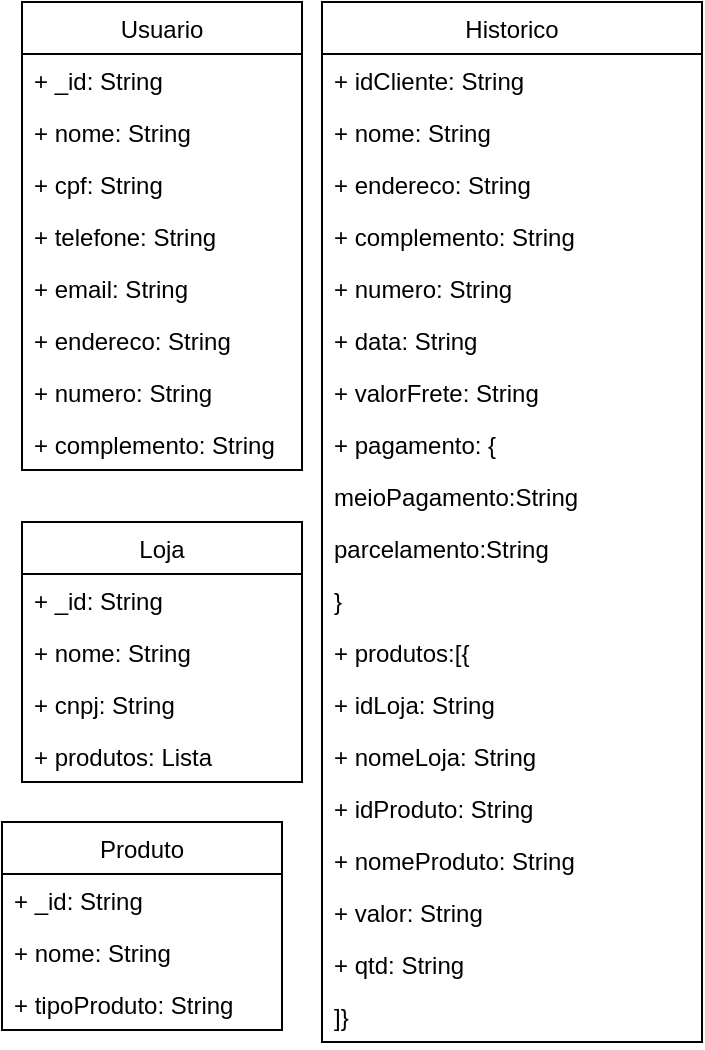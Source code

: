 <mxfile version="14.6.13" type="device"><diagram id="2HEbtvM_2_X5UEFv_k3p" name="Page-1"><mxGraphModel dx="1327" dy="568" grid="1" gridSize="10" guides="1" tooltips="1" connect="1" arrows="1" fold="1" page="1" pageScale="1" pageWidth="850" pageHeight="1100" math="0" shadow="0"><root><mxCell id="0"/><mxCell id="1" parent="0"/><mxCell id="QMdBcedg8YGFYUUpLHxF-1" value="Historico" style="swimlane;fontStyle=0;childLayout=stackLayout;horizontal=1;startSize=26;fillColor=none;horizontalStack=0;resizeParent=1;resizeParentMax=0;resizeLast=0;collapsible=1;marginBottom=0;" vertex="1" parent="1"><mxGeometry x="90" y="30" width="190" height="520" as="geometry"/></mxCell><mxCell id="QMdBcedg8YGFYUUpLHxF-18" value="+ idCliente: String" style="text;strokeColor=none;fillColor=none;align=left;verticalAlign=top;spacingLeft=4;spacingRight=4;overflow=hidden;rotatable=0;points=[[0,0.5],[1,0.5]];portConstraint=eastwest;" vertex="1" parent="QMdBcedg8YGFYUUpLHxF-1"><mxGeometry y="26" width="190" height="26" as="geometry"/></mxCell><mxCell id="QMdBcedg8YGFYUUpLHxF-2" value="+ nome: String" style="text;strokeColor=none;fillColor=none;align=left;verticalAlign=top;spacingLeft=4;spacingRight=4;overflow=hidden;rotatable=0;points=[[0,0.5],[1,0.5]];portConstraint=eastwest;" vertex="1" parent="QMdBcedg8YGFYUUpLHxF-1"><mxGeometry y="52" width="190" height="26" as="geometry"/></mxCell><mxCell id="QMdBcedg8YGFYUUpLHxF-25" value="+ endereco: String" style="text;strokeColor=none;fillColor=none;align=left;verticalAlign=top;spacingLeft=4;spacingRight=4;overflow=hidden;rotatable=0;points=[[0,0.5],[1,0.5]];portConstraint=eastwest;" vertex="1" parent="QMdBcedg8YGFYUUpLHxF-1"><mxGeometry y="78" width="190" height="26" as="geometry"/></mxCell><mxCell id="QMdBcedg8YGFYUUpLHxF-28" value="+ complemento: String" style="text;strokeColor=none;fillColor=none;align=left;verticalAlign=top;spacingLeft=4;spacingRight=4;overflow=hidden;rotatable=0;points=[[0,0.5],[1,0.5]];portConstraint=eastwest;" vertex="1" parent="QMdBcedg8YGFYUUpLHxF-1"><mxGeometry y="104" width="190" height="26" as="geometry"/></mxCell><mxCell id="QMdBcedg8YGFYUUpLHxF-27" value="+ numero: String" style="text;strokeColor=none;fillColor=none;align=left;verticalAlign=top;spacingLeft=4;spacingRight=4;overflow=hidden;rotatable=0;points=[[0,0.5],[1,0.5]];portConstraint=eastwest;" vertex="1" parent="QMdBcedg8YGFYUUpLHxF-1"><mxGeometry y="130" width="190" height="26" as="geometry"/></mxCell><mxCell id="QMdBcedg8YGFYUUpLHxF-39" value="+ data: String" style="text;strokeColor=none;fillColor=none;align=left;verticalAlign=top;spacingLeft=4;spacingRight=4;overflow=hidden;rotatable=0;points=[[0,0.5],[1,0.5]];portConstraint=eastwest;" vertex="1" parent="QMdBcedg8YGFYUUpLHxF-1"><mxGeometry y="156" width="190" height="26" as="geometry"/></mxCell><mxCell id="QMdBcedg8YGFYUUpLHxF-75" value="+ valorFrete: String" style="text;strokeColor=none;fillColor=none;align=left;verticalAlign=top;spacingLeft=4;spacingRight=4;overflow=hidden;rotatable=0;points=[[0,0.5],[1,0.5]];portConstraint=eastwest;" vertex="1" parent="QMdBcedg8YGFYUUpLHxF-1"><mxGeometry y="182" width="190" height="26" as="geometry"/></mxCell><mxCell id="QMdBcedg8YGFYUUpLHxF-66" value="+ pagamento: {" style="text;strokeColor=none;fillColor=none;align=left;verticalAlign=top;spacingLeft=4;spacingRight=4;overflow=hidden;rotatable=0;points=[[0,0.5],[1,0.5]];portConstraint=eastwest;" vertex="1" parent="QMdBcedg8YGFYUUpLHxF-1"><mxGeometry y="208" width="190" height="26" as="geometry"/></mxCell><mxCell id="QMdBcedg8YGFYUUpLHxF-71" value="meioPagamento:String" style="text;strokeColor=none;fillColor=none;align=left;verticalAlign=top;spacingLeft=4;spacingRight=4;overflow=hidden;rotatable=0;points=[[0,0.5],[1,0.5]];portConstraint=eastwest;" vertex="1" parent="QMdBcedg8YGFYUUpLHxF-1"><mxGeometry y="234" width="190" height="26" as="geometry"/></mxCell><mxCell id="QMdBcedg8YGFYUUpLHxF-70" value="parcelamento:String" style="text;strokeColor=none;fillColor=none;align=left;verticalAlign=top;spacingLeft=4;spacingRight=4;overflow=hidden;rotatable=0;points=[[0,0.5],[1,0.5]];portConstraint=eastwest;" vertex="1" parent="QMdBcedg8YGFYUUpLHxF-1"><mxGeometry y="260" width="190" height="26" as="geometry"/></mxCell><mxCell id="QMdBcedg8YGFYUUpLHxF-67" value="}" style="text;strokeColor=none;fillColor=none;align=left;verticalAlign=top;spacingLeft=4;spacingRight=4;overflow=hidden;rotatable=0;points=[[0,0.5],[1,0.5]];portConstraint=eastwest;" vertex="1" parent="QMdBcedg8YGFYUUpLHxF-1"><mxGeometry y="286" width="190" height="26" as="geometry"/></mxCell><mxCell id="QMdBcedg8YGFYUUpLHxF-64" value="+ produtos:[{" style="text;strokeColor=none;fillColor=none;align=left;verticalAlign=top;spacingLeft=4;spacingRight=4;overflow=hidden;rotatable=0;points=[[0,0.5],[1,0.5]];portConstraint=eastwest;" vertex="1" parent="QMdBcedg8YGFYUUpLHxF-1"><mxGeometry y="312" width="190" height="26" as="geometry"/></mxCell><mxCell id="QMdBcedg8YGFYUUpLHxF-72" value="+ idLoja: String" style="text;strokeColor=none;fillColor=none;align=left;verticalAlign=top;spacingLeft=4;spacingRight=4;overflow=hidden;rotatable=0;points=[[0,0.5],[1,0.5]];portConstraint=eastwest;" vertex="1" parent="QMdBcedg8YGFYUUpLHxF-1"><mxGeometry y="338" width="190" height="26" as="geometry"/></mxCell><mxCell id="QMdBcedg8YGFYUUpLHxF-73" value="+ nomeLoja: String" style="text;strokeColor=none;fillColor=none;align=left;verticalAlign=top;spacingLeft=4;spacingRight=4;overflow=hidden;rotatable=0;points=[[0,0.5],[1,0.5]];portConstraint=eastwest;" vertex="1" parent="QMdBcedg8YGFYUUpLHxF-1"><mxGeometry y="364" width="190" height="26" as="geometry"/></mxCell><mxCell id="QMdBcedg8YGFYUUpLHxF-21" value="+ idProduto: String" style="text;strokeColor=none;fillColor=none;align=left;verticalAlign=top;spacingLeft=4;spacingRight=4;overflow=hidden;rotatable=0;points=[[0,0.5],[1,0.5]];portConstraint=eastwest;" vertex="1" parent="QMdBcedg8YGFYUUpLHxF-1"><mxGeometry y="390" width="190" height="26" as="geometry"/></mxCell><mxCell id="QMdBcedg8YGFYUUpLHxF-74" value="+ nomeProduto: String" style="text;strokeColor=none;fillColor=none;align=left;verticalAlign=top;spacingLeft=4;spacingRight=4;overflow=hidden;rotatable=0;points=[[0,0.5],[1,0.5]];portConstraint=eastwest;" vertex="1" parent="QMdBcedg8YGFYUUpLHxF-1"><mxGeometry y="416" width="190" height="26" as="geometry"/></mxCell><mxCell id="QMdBcedg8YGFYUUpLHxF-24" value="+ valor: String" style="text;strokeColor=none;fillColor=none;align=left;verticalAlign=top;spacingLeft=4;spacingRight=4;overflow=hidden;rotatable=0;points=[[0,0.5],[1,0.5]];portConstraint=eastwest;" vertex="1" parent="QMdBcedg8YGFYUUpLHxF-1"><mxGeometry y="442" width="190" height="26" as="geometry"/></mxCell><mxCell id="QMdBcedg8YGFYUUpLHxF-26" value="+ qtd: String" style="text;strokeColor=none;fillColor=none;align=left;verticalAlign=top;spacingLeft=4;spacingRight=4;overflow=hidden;rotatable=0;points=[[0,0.5],[1,0.5]];portConstraint=eastwest;" vertex="1" parent="QMdBcedg8YGFYUUpLHxF-1"><mxGeometry y="468" width="190" height="26" as="geometry"/></mxCell><mxCell id="QMdBcedg8YGFYUUpLHxF-22" value="]}" style="text;strokeColor=none;fillColor=none;align=left;verticalAlign=top;spacingLeft=4;spacingRight=4;overflow=hidden;rotatable=0;points=[[0,0.5],[1,0.5]];portConstraint=eastwest;" vertex="1" parent="QMdBcedg8YGFYUUpLHxF-1"><mxGeometry y="494" width="190" height="26" as="geometry"/></mxCell><mxCell id="QMdBcedg8YGFYUUpLHxF-5" value="Produto" style="swimlane;fontStyle=0;childLayout=stackLayout;horizontal=1;startSize=26;fillColor=none;horizontalStack=0;resizeParent=1;resizeParentMax=0;resizeLast=0;collapsible=1;marginBottom=0;" vertex="1" parent="1"><mxGeometry x="-70" y="440" width="140" height="104" as="geometry"/></mxCell><mxCell id="QMdBcedg8YGFYUUpLHxF-19" value="+ _id: String" style="text;strokeColor=none;fillColor=none;align=left;verticalAlign=top;spacingLeft=4;spacingRight=4;overflow=hidden;rotatable=0;points=[[0,0.5],[1,0.5]];portConstraint=eastwest;" vertex="1" parent="QMdBcedg8YGFYUUpLHxF-5"><mxGeometry y="26" width="140" height="26" as="geometry"/></mxCell><mxCell id="QMdBcedg8YGFYUUpLHxF-6" value="+ nome: String" style="text;strokeColor=none;fillColor=none;align=left;verticalAlign=top;spacingLeft=4;spacingRight=4;overflow=hidden;rotatable=0;points=[[0,0.5],[1,0.5]];portConstraint=eastwest;" vertex="1" parent="QMdBcedg8YGFYUUpLHxF-5"><mxGeometry y="52" width="140" height="26" as="geometry"/></mxCell><mxCell id="QMdBcedg8YGFYUUpLHxF-7" value="+ tipoProduto: String" style="text;strokeColor=none;fillColor=none;align=left;verticalAlign=top;spacingLeft=4;spacingRight=4;overflow=hidden;rotatable=0;points=[[0,0.5],[1,0.5]];portConstraint=eastwest;" vertex="1" parent="QMdBcedg8YGFYUUpLHxF-5"><mxGeometry y="78" width="140" height="26" as="geometry"/></mxCell><mxCell id="QMdBcedg8YGFYUUpLHxF-9" value="Usuario" style="swimlane;fontStyle=0;childLayout=stackLayout;horizontal=1;startSize=26;fillColor=none;horizontalStack=0;resizeParent=1;resizeParentMax=0;resizeLast=0;collapsible=1;marginBottom=0;" vertex="1" parent="1"><mxGeometry x="-60" y="30" width="140" height="234" as="geometry"/></mxCell><mxCell id="QMdBcedg8YGFYUUpLHxF-20" value="+ _id: String" style="text;strokeColor=none;fillColor=none;align=left;verticalAlign=top;spacingLeft=4;spacingRight=4;overflow=hidden;rotatable=0;points=[[0,0.5],[1,0.5]];portConstraint=eastwest;" vertex="1" parent="QMdBcedg8YGFYUUpLHxF-9"><mxGeometry y="26" width="140" height="26" as="geometry"/></mxCell><mxCell id="QMdBcedg8YGFYUUpLHxF-10" value="+ nome: String" style="text;strokeColor=none;fillColor=none;align=left;verticalAlign=top;spacingLeft=4;spacingRight=4;overflow=hidden;rotatable=0;points=[[0,0.5],[1,0.5]];portConstraint=eastwest;" vertex="1" parent="QMdBcedg8YGFYUUpLHxF-9"><mxGeometry y="52" width="140" height="26" as="geometry"/></mxCell><mxCell id="QMdBcedg8YGFYUUpLHxF-11" value="+ cpf: String" style="text;strokeColor=none;fillColor=none;align=left;verticalAlign=top;spacingLeft=4;spacingRight=4;overflow=hidden;rotatable=0;points=[[0,0.5],[1,0.5]];portConstraint=eastwest;" vertex="1" parent="QMdBcedg8YGFYUUpLHxF-9"><mxGeometry y="78" width="140" height="26" as="geometry"/></mxCell><mxCell id="QMdBcedg8YGFYUUpLHxF-13" value="+ telefone: String" style="text;strokeColor=none;fillColor=none;align=left;verticalAlign=top;spacingLeft=4;spacingRight=4;overflow=hidden;rotatable=0;points=[[0,0.5],[1,0.5]];portConstraint=eastwest;" vertex="1" parent="QMdBcedg8YGFYUUpLHxF-9"><mxGeometry y="104" width="140" height="26" as="geometry"/></mxCell><mxCell id="QMdBcedg8YGFYUUpLHxF-14" value="+ email: String" style="text;strokeColor=none;fillColor=none;align=left;verticalAlign=top;spacingLeft=4;spacingRight=4;overflow=hidden;rotatable=0;points=[[0,0.5],[1,0.5]];portConstraint=eastwest;" vertex="1" parent="QMdBcedg8YGFYUUpLHxF-9"><mxGeometry y="130" width="140" height="26" as="geometry"/></mxCell><mxCell id="QMdBcedg8YGFYUUpLHxF-15" value="+ endereco: String" style="text;strokeColor=none;fillColor=none;align=left;verticalAlign=top;spacingLeft=4;spacingRight=4;overflow=hidden;rotatable=0;points=[[0,0.5],[1,0.5]];portConstraint=eastwest;" vertex="1" parent="QMdBcedg8YGFYUUpLHxF-9"><mxGeometry y="156" width="140" height="26" as="geometry"/></mxCell><mxCell id="QMdBcedg8YGFYUUpLHxF-16" value="+ numero: String" style="text;strokeColor=none;fillColor=none;align=left;verticalAlign=top;spacingLeft=4;spacingRight=4;overflow=hidden;rotatable=0;points=[[0,0.5],[1,0.5]];portConstraint=eastwest;" vertex="1" parent="QMdBcedg8YGFYUUpLHxF-9"><mxGeometry y="182" width="140" height="26" as="geometry"/></mxCell><mxCell id="QMdBcedg8YGFYUUpLHxF-12" value="+ complemento: String" style="text;strokeColor=none;fillColor=none;align=left;verticalAlign=top;spacingLeft=4;spacingRight=4;overflow=hidden;rotatable=0;points=[[0,0.5],[1,0.5]];portConstraint=eastwest;" vertex="1" parent="QMdBcedg8YGFYUUpLHxF-9"><mxGeometry y="208" width="140" height="26" as="geometry"/></mxCell><mxCell id="QMdBcedg8YGFYUUpLHxF-29" value="Loja" style="swimlane;fontStyle=0;childLayout=stackLayout;horizontal=1;startSize=26;fillColor=none;horizontalStack=0;resizeParent=1;resizeParentMax=0;resizeLast=0;collapsible=1;marginBottom=0;" vertex="1" parent="1"><mxGeometry x="-60" y="290" width="140" height="130" as="geometry"/></mxCell><mxCell id="QMdBcedg8YGFYUUpLHxF-30" value="+ _id: String" style="text;strokeColor=none;fillColor=none;align=left;verticalAlign=top;spacingLeft=4;spacingRight=4;overflow=hidden;rotatable=0;points=[[0,0.5],[1,0.5]];portConstraint=eastwest;" vertex="1" parent="QMdBcedg8YGFYUUpLHxF-29"><mxGeometry y="26" width="140" height="26" as="geometry"/></mxCell><mxCell id="QMdBcedg8YGFYUUpLHxF-31" value="+ nome: String" style="text;strokeColor=none;fillColor=none;align=left;verticalAlign=top;spacingLeft=4;spacingRight=4;overflow=hidden;rotatable=0;points=[[0,0.5],[1,0.5]];portConstraint=eastwest;" vertex="1" parent="QMdBcedg8YGFYUUpLHxF-29"><mxGeometry y="52" width="140" height="26" as="geometry"/></mxCell><mxCell id="QMdBcedg8YGFYUUpLHxF-38" value="+ cnpj: String" style="text;strokeColor=none;fillColor=none;align=left;verticalAlign=top;spacingLeft=4;spacingRight=4;overflow=hidden;rotatable=0;points=[[0,0.5],[1,0.5]];portConstraint=eastwest;" vertex="1" parent="QMdBcedg8YGFYUUpLHxF-29"><mxGeometry y="78" width="140" height="26" as="geometry"/></mxCell><mxCell id="QMdBcedg8YGFYUUpLHxF-32" value="+ produtos: Lista" style="text;strokeColor=none;fillColor=none;align=left;verticalAlign=top;spacingLeft=4;spacingRight=4;overflow=hidden;rotatable=0;points=[[0,0.5],[1,0.5]];portConstraint=eastwest;" vertex="1" parent="QMdBcedg8YGFYUUpLHxF-29"><mxGeometry y="104" width="140" height="26" as="geometry"/></mxCell></root></mxGraphModel></diagram></mxfile>